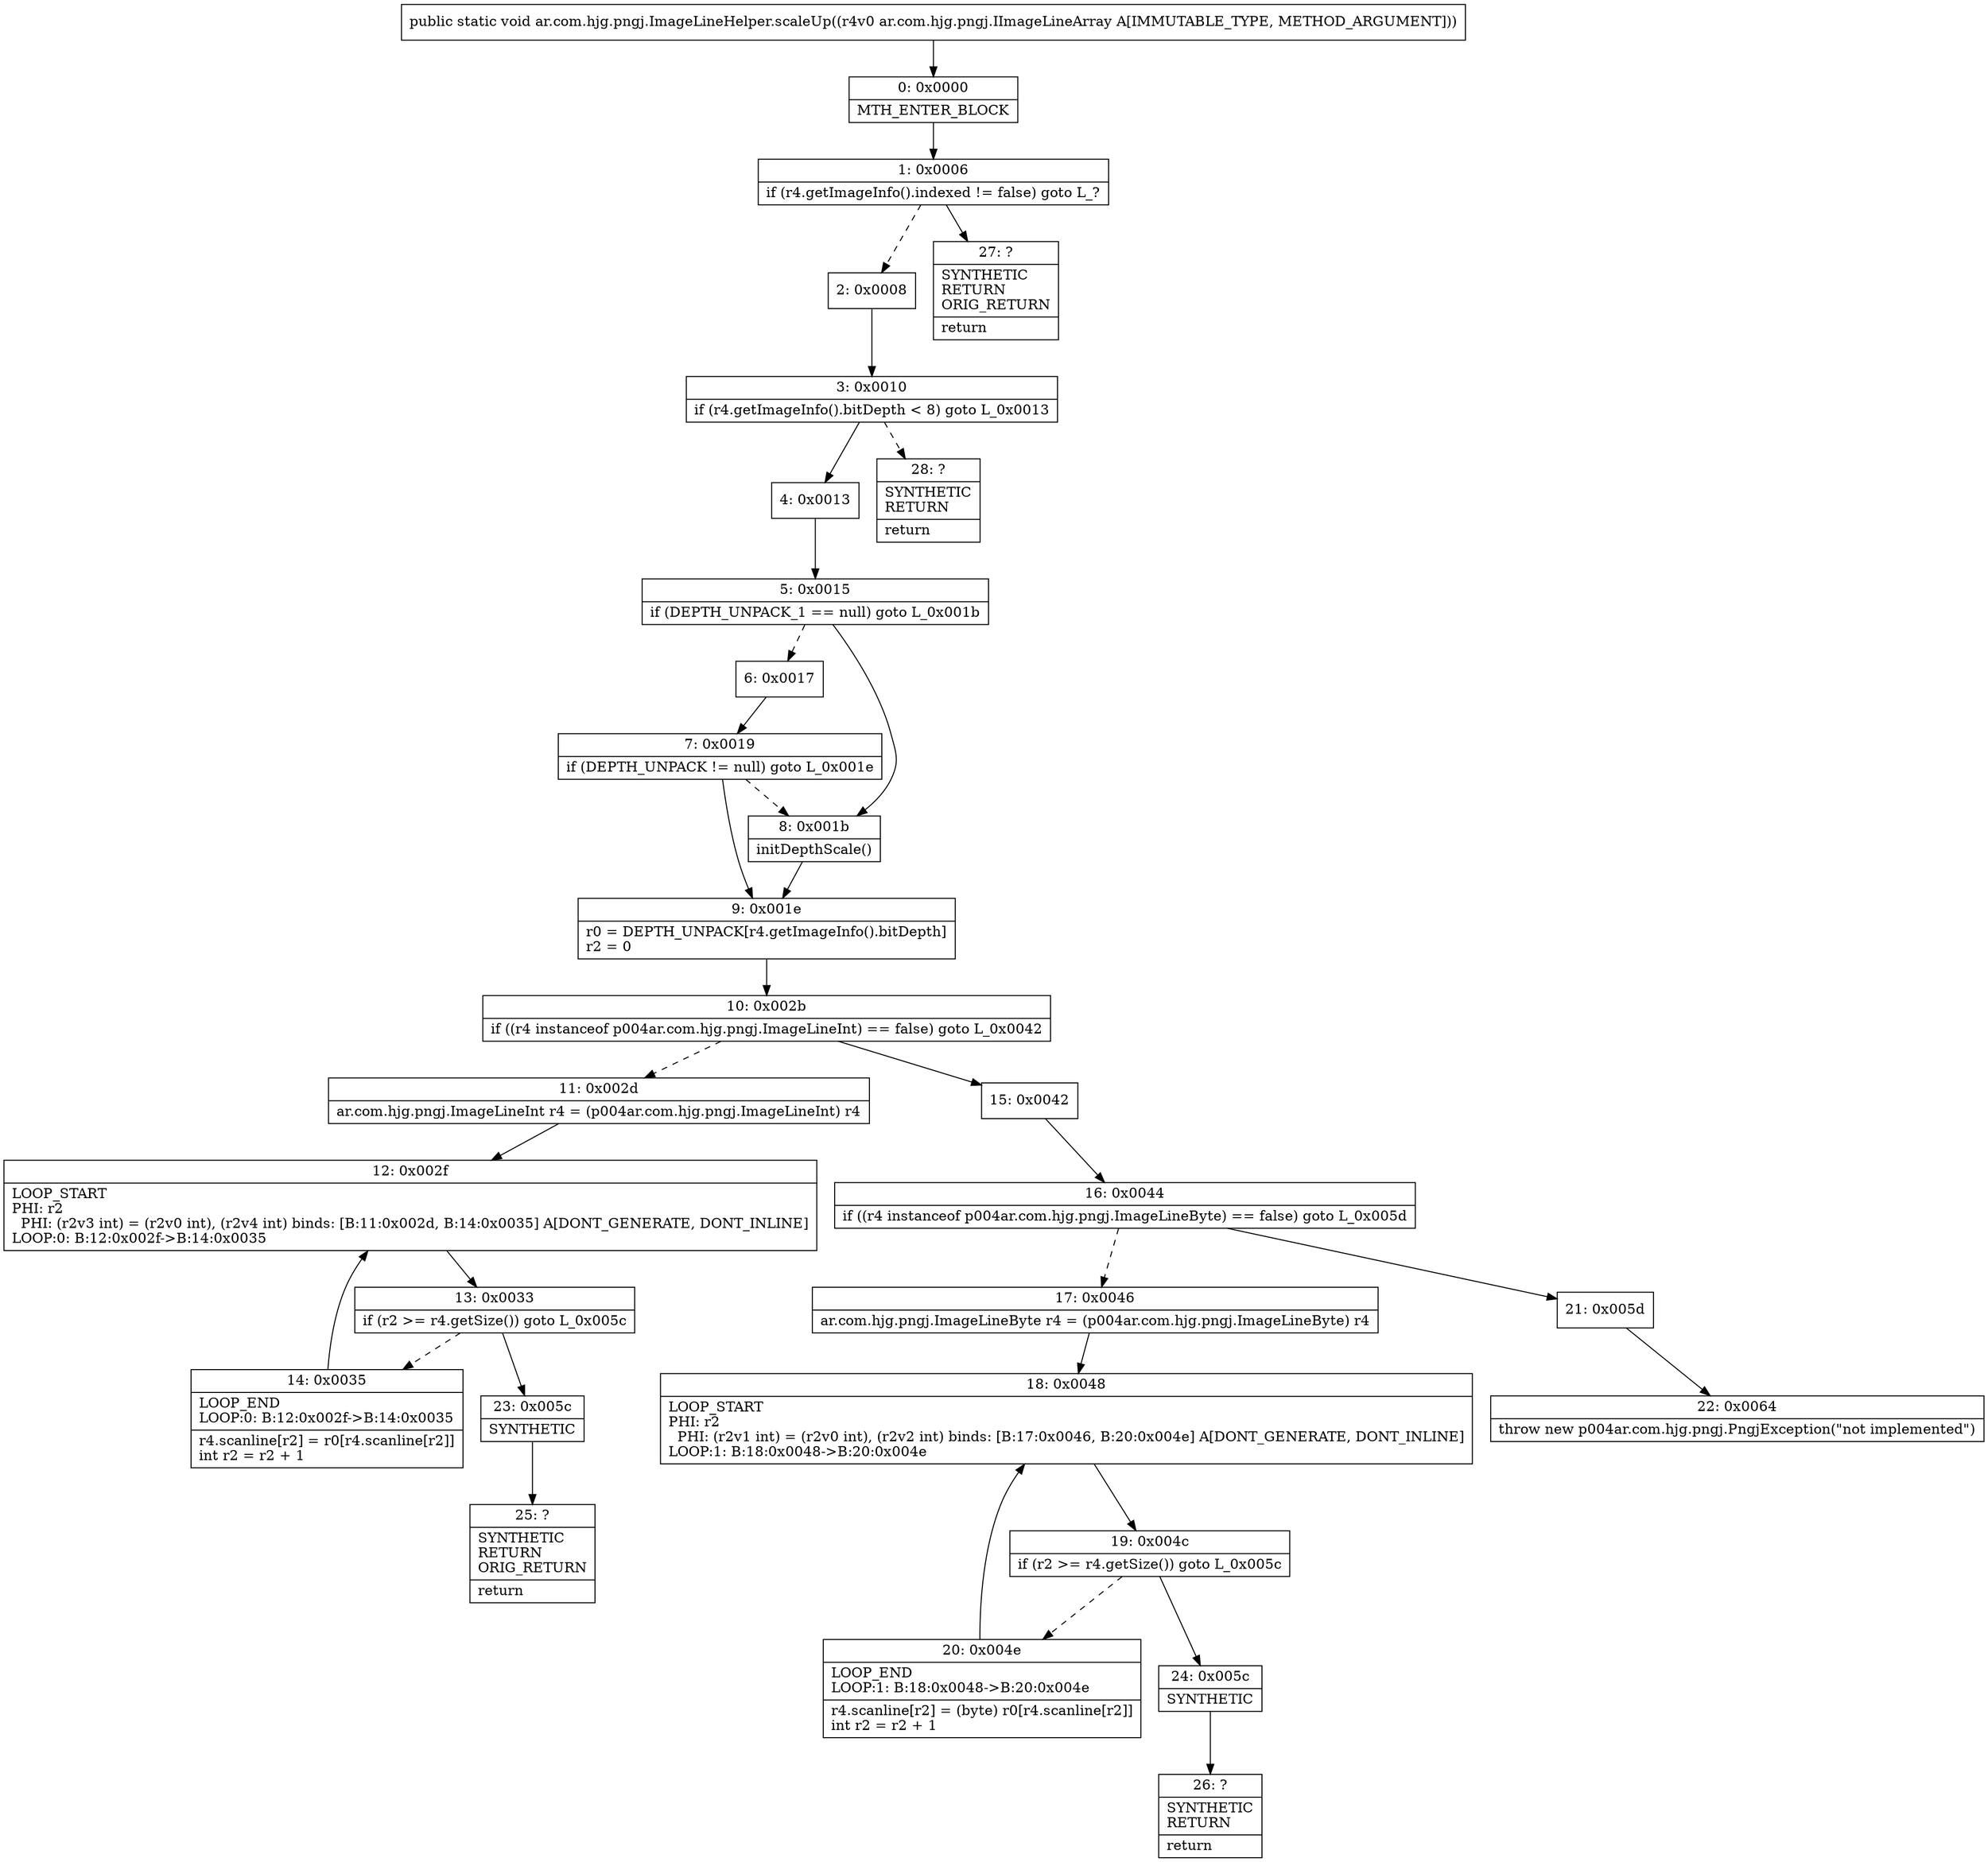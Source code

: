 digraph "CFG forar.com.hjg.pngj.ImageLineHelper.scaleUp(Lar\/com\/hjg\/pngj\/IImageLineArray;)V" {
Node_0 [shape=record,label="{0\:\ 0x0000|MTH_ENTER_BLOCK\l}"];
Node_1 [shape=record,label="{1\:\ 0x0006|if (r4.getImageInfo().indexed != false) goto L_?\l}"];
Node_2 [shape=record,label="{2\:\ 0x0008}"];
Node_3 [shape=record,label="{3\:\ 0x0010|if (r4.getImageInfo().bitDepth \< 8) goto L_0x0013\l}"];
Node_4 [shape=record,label="{4\:\ 0x0013}"];
Node_5 [shape=record,label="{5\:\ 0x0015|if (DEPTH_UNPACK_1 == null) goto L_0x001b\l}"];
Node_6 [shape=record,label="{6\:\ 0x0017}"];
Node_7 [shape=record,label="{7\:\ 0x0019|if (DEPTH_UNPACK != null) goto L_0x001e\l}"];
Node_8 [shape=record,label="{8\:\ 0x001b|initDepthScale()\l}"];
Node_9 [shape=record,label="{9\:\ 0x001e|r0 = DEPTH_UNPACK[r4.getImageInfo().bitDepth]\lr2 = 0\l}"];
Node_10 [shape=record,label="{10\:\ 0x002b|if ((r4 instanceof p004ar.com.hjg.pngj.ImageLineInt) == false) goto L_0x0042\l}"];
Node_11 [shape=record,label="{11\:\ 0x002d|ar.com.hjg.pngj.ImageLineInt r4 = (p004ar.com.hjg.pngj.ImageLineInt) r4\l}"];
Node_12 [shape=record,label="{12\:\ 0x002f|LOOP_START\lPHI: r2 \l  PHI: (r2v3 int) = (r2v0 int), (r2v4 int) binds: [B:11:0x002d, B:14:0x0035] A[DONT_GENERATE, DONT_INLINE]\lLOOP:0: B:12:0x002f\-\>B:14:0x0035\l}"];
Node_13 [shape=record,label="{13\:\ 0x0033|if (r2 \>= r4.getSize()) goto L_0x005c\l}"];
Node_14 [shape=record,label="{14\:\ 0x0035|LOOP_END\lLOOP:0: B:12:0x002f\-\>B:14:0x0035\l|r4.scanline[r2] = r0[r4.scanline[r2]]\lint r2 = r2 + 1\l}"];
Node_15 [shape=record,label="{15\:\ 0x0042}"];
Node_16 [shape=record,label="{16\:\ 0x0044|if ((r4 instanceof p004ar.com.hjg.pngj.ImageLineByte) == false) goto L_0x005d\l}"];
Node_17 [shape=record,label="{17\:\ 0x0046|ar.com.hjg.pngj.ImageLineByte r4 = (p004ar.com.hjg.pngj.ImageLineByte) r4\l}"];
Node_18 [shape=record,label="{18\:\ 0x0048|LOOP_START\lPHI: r2 \l  PHI: (r2v1 int) = (r2v0 int), (r2v2 int) binds: [B:17:0x0046, B:20:0x004e] A[DONT_GENERATE, DONT_INLINE]\lLOOP:1: B:18:0x0048\-\>B:20:0x004e\l}"];
Node_19 [shape=record,label="{19\:\ 0x004c|if (r2 \>= r4.getSize()) goto L_0x005c\l}"];
Node_20 [shape=record,label="{20\:\ 0x004e|LOOP_END\lLOOP:1: B:18:0x0048\-\>B:20:0x004e\l|r4.scanline[r2] = (byte) r0[r4.scanline[r2]]\lint r2 = r2 + 1\l}"];
Node_21 [shape=record,label="{21\:\ 0x005d}"];
Node_22 [shape=record,label="{22\:\ 0x0064|throw new p004ar.com.hjg.pngj.PngjException(\"not implemented\")\l}"];
Node_23 [shape=record,label="{23\:\ 0x005c|SYNTHETIC\l}"];
Node_24 [shape=record,label="{24\:\ 0x005c|SYNTHETIC\l}"];
Node_25 [shape=record,label="{25\:\ ?|SYNTHETIC\lRETURN\lORIG_RETURN\l|return\l}"];
Node_26 [shape=record,label="{26\:\ ?|SYNTHETIC\lRETURN\l|return\l}"];
Node_27 [shape=record,label="{27\:\ ?|SYNTHETIC\lRETURN\lORIG_RETURN\l|return\l}"];
Node_28 [shape=record,label="{28\:\ ?|SYNTHETIC\lRETURN\l|return\l}"];
MethodNode[shape=record,label="{public static void ar.com.hjg.pngj.ImageLineHelper.scaleUp((r4v0 ar.com.hjg.pngj.IImageLineArray A[IMMUTABLE_TYPE, METHOD_ARGUMENT])) }"];
MethodNode -> Node_0;
Node_0 -> Node_1;
Node_1 -> Node_2[style=dashed];
Node_1 -> Node_27;
Node_2 -> Node_3;
Node_3 -> Node_4;
Node_3 -> Node_28[style=dashed];
Node_4 -> Node_5;
Node_5 -> Node_6[style=dashed];
Node_5 -> Node_8;
Node_6 -> Node_7;
Node_7 -> Node_8[style=dashed];
Node_7 -> Node_9;
Node_8 -> Node_9;
Node_9 -> Node_10;
Node_10 -> Node_11[style=dashed];
Node_10 -> Node_15;
Node_11 -> Node_12;
Node_12 -> Node_13;
Node_13 -> Node_14[style=dashed];
Node_13 -> Node_23;
Node_14 -> Node_12;
Node_15 -> Node_16;
Node_16 -> Node_17[style=dashed];
Node_16 -> Node_21;
Node_17 -> Node_18;
Node_18 -> Node_19;
Node_19 -> Node_20[style=dashed];
Node_19 -> Node_24;
Node_20 -> Node_18;
Node_21 -> Node_22;
Node_23 -> Node_25;
Node_24 -> Node_26;
}

